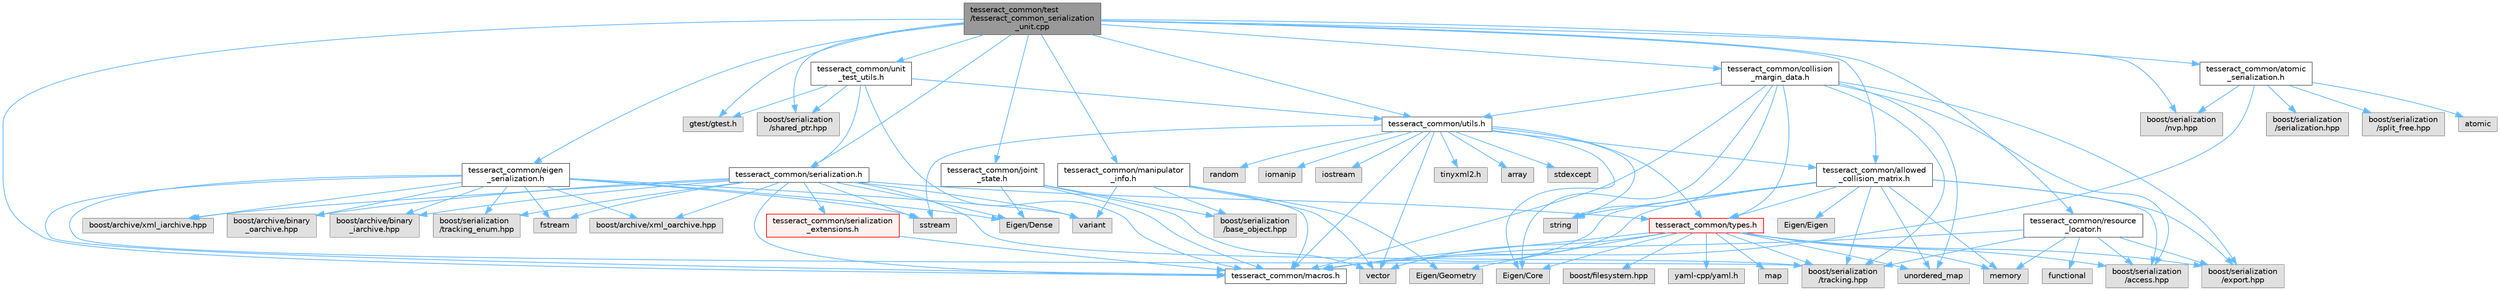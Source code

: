 digraph "tesseract_common/test/tesseract_common_serialization_unit.cpp"
{
 // LATEX_PDF_SIZE
  bgcolor="transparent";
  edge [fontname=Helvetica,fontsize=10,labelfontname=Helvetica,labelfontsize=10];
  node [fontname=Helvetica,fontsize=10,shape=box,height=0.2,width=0.4];
  Node1 [label="tesseract_common/test\l/tesseract_common_serialization\l_unit.cpp",height=0.2,width=0.4,color="gray40", fillcolor="grey60", style="filled", fontcolor="black",tooltip="Tests serialization of types in tesseract_common."];
  Node1 -> Node2 [color="steelblue1",style="solid"];
  Node2 [label="tesseract_common/macros.h",height=0.2,width=0.4,color="grey40", fillcolor="white", style="filled",URL="$de/d3c/macros_8h.html",tooltip="Common Tesseract Macros."];
  Node1 -> Node3 [color="steelblue1",style="solid"];
  Node3 [label="gtest/gtest.h",height=0.2,width=0.4,color="grey60", fillcolor="#E0E0E0", style="filled",tooltip=" "];
  Node1 -> Node4 [color="steelblue1",style="solid"];
  Node4 [label="boost/serialization\l/shared_ptr.hpp",height=0.2,width=0.4,color="grey60", fillcolor="#E0E0E0", style="filled",tooltip=" "];
  Node1 -> Node5 [color="steelblue1",style="solid"];
  Node5 [label="boost/serialization\l/nvp.hpp",height=0.2,width=0.4,color="grey60", fillcolor="#E0E0E0", style="filled",tooltip=" "];
  Node1 -> Node6 [color="steelblue1",style="solid"];
  Node6 [label="tesseract_common/eigen\l_serialization.h",height=0.2,width=0.4,color="grey40", fillcolor="white", style="filled",URL="$d1/df1/eigen__serialization_8h.html",tooltip=" "];
  Node6 -> Node2 [color="steelblue1",style="solid"];
  Node6 -> Node7 [color="steelblue1",style="solid"];
  Node7 [label="variant",height=0.2,width=0.4,color="grey60", fillcolor="#E0E0E0", style="filled",tooltip=" "];
  Node6 -> Node8 [color="steelblue1",style="solid"];
  Node8 [label="Eigen/Dense",height=0.2,width=0.4,color="grey60", fillcolor="#E0E0E0", style="filled",tooltip=" "];
  Node6 -> Node9 [color="steelblue1",style="solid"];
  Node9 [label="fstream",height=0.2,width=0.4,color="grey60", fillcolor="#E0E0E0", style="filled",tooltip=" "];
  Node6 -> Node10 [color="steelblue1",style="solid"];
  Node10 [label="sstream",height=0.2,width=0.4,color="grey60", fillcolor="#E0E0E0", style="filled",tooltip=" "];
  Node6 -> Node11 [color="steelblue1",style="solid"];
  Node11 [label="boost/archive/xml_oarchive.hpp",height=0.2,width=0.4,color="grey60", fillcolor="#E0E0E0", style="filled",tooltip=" "];
  Node6 -> Node12 [color="steelblue1",style="solid"];
  Node12 [label="boost/archive/xml_iarchive.hpp",height=0.2,width=0.4,color="grey60", fillcolor="#E0E0E0", style="filled",tooltip=" "];
  Node6 -> Node13 [color="steelblue1",style="solid"];
  Node13 [label="boost/archive/binary\l_oarchive.hpp",height=0.2,width=0.4,color="grey60", fillcolor="#E0E0E0", style="filled",tooltip=" "];
  Node6 -> Node14 [color="steelblue1",style="solid"];
  Node14 [label="boost/archive/binary\l_iarchive.hpp",height=0.2,width=0.4,color="grey60", fillcolor="#E0E0E0", style="filled",tooltip=" "];
  Node6 -> Node15 [color="steelblue1",style="solid"];
  Node15 [label="boost/serialization\l/tracking.hpp",height=0.2,width=0.4,color="grey60", fillcolor="#E0E0E0", style="filled",tooltip=" "];
  Node6 -> Node16 [color="steelblue1",style="solid"];
  Node16 [label="boost/serialization\l/tracking_enum.hpp",height=0.2,width=0.4,color="grey60", fillcolor="#E0E0E0", style="filled",tooltip=" "];
  Node1 -> Node17 [color="steelblue1",style="solid"];
  Node17 [label="tesseract_common/serialization.h",height=0.2,width=0.4,color="grey40", fillcolor="white", style="filled",URL="$dd/d50/serialization_8h.html",tooltip="Additional Boost serialization wrappers."];
  Node17 -> Node2 [color="steelblue1",style="solid"];
  Node17 -> Node7 [color="steelblue1",style="solid"];
  Node17 -> Node8 [color="steelblue1",style="solid"];
  Node17 -> Node9 [color="steelblue1",style="solid"];
  Node17 -> Node10 [color="steelblue1",style="solid"];
  Node17 -> Node11 [color="steelblue1",style="solid"];
  Node17 -> Node12 [color="steelblue1",style="solid"];
  Node17 -> Node13 [color="steelblue1",style="solid"];
  Node17 -> Node14 [color="steelblue1",style="solid"];
  Node17 -> Node15 [color="steelblue1",style="solid"];
  Node17 -> Node16 [color="steelblue1",style="solid"];
  Node17 -> Node18 [color="steelblue1",style="solid"];
  Node18 [label="tesseract_common/types.h",height=0.2,width=0.4,color="red", fillcolor="#FFF0F0", style="filled",URL="$dd/ddb/tesseract__common_2include_2tesseract__common_2types_8h.html",tooltip="Common Tesseract Types."];
  Node18 -> Node2 [color="steelblue1",style="solid"];
  Node18 -> Node19 [color="steelblue1",style="solid"];
  Node19 [label="boost/serialization\l/access.hpp",height=0.2,width=0.4,color="grey60", fillcolor="#E0E0E0", style="filled",tooltip=" "];
  Node18 -> Node20 [color="steelblue1",style="solid"];
  Node20 [label="Eigen/Core",height=0.2,width=0.4,color="grey60", fillcolor="#E0E0E0", style="filled",tooltip=" "];
  Node18 -> Node21 [color="steelblue1",style="solid"];
  Node21 [label="Eigen/Geometry",height=0.2,width=0.4,color="grey60", fillcolor="#E0E0E0", style="filled",tooltip=" "];
  Node18 -> Node22 [color="steelblue1",style="solid"];
  Node22 [label="vector",height=0.2,width=0.4,color="grey60", fillcolor="#E0E0E0", style="filled",tooltip=" "];
  Node18 -> Node23 [color="steelblue1",style="solid"];
  Node23 [label="memory",height=0.2,width=0.4,color="grey60", fillcolor="#E0E0E0", style="filled",tooltip=" "];
  Node18 -> Node24 [color="steelblue1",style="solid"];
  Node24 [label="map",height=0.2,width=0.4,color="grey60", fillcolor="#E0E0E0", style="filled",tooltip=" "];
  Node18 -> Node25 [color="steelblue1",style="solid"];
  Node25 [label="unordered_map",height=0.2,width=0.4,color="grey60", fillcolor="#E0E0E0", style="filled",tooltip=" "];
  Node18 -> Node26 [color="steelblue1",style="solid"];
  Node26 [label="boost/filesystem.hpp",height=0.2,width=0.4,color="grey60", fillcolor="#E0E0E0", style="filled",tooltip=" "];
  Node18 -> Node27 [color="steelblue1",style="solid"];
  Node27 [label="yaml-cpp/yaml.h",height=0.2,width=0.4,color="grey60", fillcolor="#E0E0E0", style="filled",tooltip=" "];
  Node18 -> Node30 [color="steelblue1",style="solid"];
  Node30 [label="boost/serialization\l/export.hpp",height=0.2,width=0.4,color="grey60", fillcolor="#E0E0E0", style="filled",tooltip=" "];
  Node18 -> Node15 [color="steelblue1",style="solid"];
  Node17 -> Node31 [color="steelblue1",style="solid"];
  Node31 [label="tesseract_common/serialization\l_extensions.h",height=0.2,width=0.4,color="red", fillcolor="#FFF0F0", style="filled",URL="$d5/d03/serialization__extensions_8h.html",tooltip="Boost serialization class extension macros and helpers."];
  Node31 -> Node2 [color="steelblue1",style="solid"];
  Node1 -> Node36 [color="steelblue1",style="solid"];
  Node36 [label="tesseract_common/unit\l_test_utils.h",height=0.2,width=0.4,color="grey40", fillcolor="white", style="filled",URL="$d2/d05/unit__test__utils_8h.html",tooltip="Common Tesseract unit test utilities."];
  Node36 -> Node2 [color="steelblue1",style="solid"];
  Node36 -> Node3 [color="steelblue1",style="solid"];
  Node36 -> Node4 [color="steelblue1",style="solid"];
  Node36 -> Node17 [color="steelblue1",style="solid"];
  Node36 -> Node37 [color="steelblue1",style="solid"];
  Node37 [label="tesseract_common/utils.h",height=0.2,width=0.4,color="grey40", fillcolor="white", style="filled",URL="$dc/d79/tesseract__common_2include_2tesseract__common_2utils_8h.html",tooltip="Common Tesseract Utility Functions."];
  Node37 -> Node2 [color="steelblue1",style="solid"];
  Node37 -> Node35 [color="steelblue1",style="solid"];
  Node35 [label="array",height=0.2,width=0.4,color="grey60", fillcolor="#E0E0E0", style="filled",tooltip=" "];
  Node37 -> Node22 [color="steelblue1",style="solid"];
  Node37 -> Node38 [color="steelblue1",style="solid"];
  Node38 [label="string",height=0.2,width=0.4,color="grey60", fillcolor="#E0E0E0", style="filled",tooltip=" "];
  Node37 -> Node10 [color="steelblue1",style="solid"];
  Node37 -> Node39 [color="steelblue1",style="solid"];
  Node39 [label="stdexcept",height=0.2,width=0.4,color="grey60", fillcolor="#E0E0E0", style="filled",tooltip=" "];
  Node37 -> Node40 [color="steelblue1",style="solid"];
  Node40 [label="random",height=0.2,width=0.4,color="grey60", fillcolor="#E0E0E0", style="filled",tooltip=" "];
  Node37 -> Node41 [color="steelblue1",style="solid"];
  Node41 [label="iomanip",height=0.2,width=0.4,color="grey60", fillcolor="#E0E0E0", style="filled",tooltip=" "];
  Node37 -> Node20 [color="steelblue1",style="solid"];
  Node37 -> Node42 [color="steelblue1",style="solid"];
  Node42 [label="iostream",height=0.2,width=0.4,color="grey60", fillcolor="#E0E0E0", style="filled",tooltip=" "];
  Node37 -> Node43 [color="steelblue1",style="solid"];
  Node43 [label="tinyxml2.h",height=0.2,width=0.4,color="grey60", fillcolor="#E0E0E0", style="filled",tooltip=" "];
  Node37 -> Node44 [color="steelblue1",style="solid"];
  Node44 [label="tesseract_common/allowed\l_collision_matrix.h",height=0.2,width=0.4,color="grey40", fillcolor="white", style="filled",URL="$d2/d01/allowed__collision__matrix_8h.html",tooltip=" "];
  Node44 -> Node2 [color="steelblue1",style="solid"];
  Node44 -> Node19 [color="steelblue1",style="solid"];
  Node44 -> Node38 [color="steelblue1",style="solid"];
  Node44 -> Node22 [color="steelblue1",style="solid"];
  Node44 -> Node23 [color="steelblue1",style="solid"];
  Node44 -> Node45 [color="steelblue1",style="solid"];
  Node45 [label="Eigen/Eigen",height=0.2,width=0.4,color="grey60", fillcolor="#E0E0E0", style="filled",tooltip=" "];
  Node44 -> Node25 [color="steelblue1",style="solid"];
  Node44 -> Node18 [color="steelblue1",style="solid"];
  Node44 -> Node30 [color="steelblue1",style="solid"];
  Node44 -> Node15 [color="steelblue1",style="solid"];
  Node37 -> Node18 [color="steelblue1",style="solid"];
  Node1 -> Node37 [color="steelblue1",style="solid"];
  Node1 -> Node44 [color="steelblue1",style="solid"];
  Node1 -> Node46 [color="steelblue1",style="solid"];
  Node46 [label="tesseract_common/collision\l_margin_data.h",height=0.2,width=0.4,color="grey40", fillcolor="white", style="filled",URL="$d4/da8/collision__margin__data_8h.html",tooltip="This is used to store collision margin information."];
  Node46 -> Node2 [color="steelblue1",style="solid"];
  Node46 -> Node19 [color="steelblue1",style="solid"];
  Node46 -> Node20 [color="steelblue1",style="solid"];
  Node46 -> Node38 [color="steelblue1",style="solid"];
  Node46 -> Node25 [color="steelblue1",style="solid"];
  Node46 -> Node18 [color="steelblue1",style="solid"];
  Node46 -> Node37 [color="steelblue1",style="solid"];
  Node46 -> Node30 [color="steelblue1",style="solid"];
  Node46 -> Node15 [color="steelblue1",style="solid"];
  Node1 -> Node47 [color="steelblue1",style="solid"];
  Node47 [label="tesseract_common/atomic\l_serialization.h",height=0.2,width=0.4,color="grey40", fillcolor="white", style="filled",URL="$d5/dbf/atomic__serialization_8h.html",tooltip="Additional Boost serialization wrappers."];
  Node47 -> Node2 [color="steelblue1",style="solid"];
  Node47 -> Node48 [color="steelblue1",style="solid"];
  Node48 [label="boost/serialization\l/serialization.hpp",height=0.2,width=0.4,color="grey60", fillcolor="#E0E0E0", style="filled",tooltip=" "];
  Node47 -> Node49 [color="steelblue1",style="solid"];
  Node49 [label="boost/serialization\l/split_free.hpp",height=0.2,width=0.4,color="grey60", fillcolor="#E0E0E0", style="filled",tooltip=" "];
  Node47 -> Node5 [color="steelblue1",style="solid"];
  Node47 -> Node50 [color="steelblue1",style="solid"];
  Node50 [label="atomic",height=0.2,width=0.4,color="grey60", fillcolor="#E0E0E0", style="filled",tooltip=" "];
  Node1 -> Node51 [color="steelblue1",style="solid"];
  Node51 [label="tesseract_common/joint\l_state.h",height=0.2,width=0.4,color="grey40", fillcolor="white", style="filled",URL="$d4/dc4/joint__state_8h.html",tooltip="Tesseract Joint State."];
  Node51 -> Node2 [color="steelblue1",style="solid"];
  Node51 -> Node8 [color="steelblue1",style="solid"];
  Node51 -> Node22 [color="steelblue1",style="solid"];
  Node51 -> Node29 [color="steelblue1",style="solid"];
  Node29 [label="boost/serialization\l/base_object.hpp",height=0.2,width=0.4,color="grey60", fillcolor="#E0E0E0", style="filled",tooltip=" "];
  Node1 -> Node52 [color="steelblue1",style="solid"];
  Node52 [label="tesseract_common/manipulator\l_info.h",height=0.2,width=0.4,color="grey40", fillcolor="white", style="filled",URL="$d5/df5/manipulator__info_8h.html",tooltip=" "];
  Node52 -> Node2 [color="steelblue1",style="solid"];
  Node52 -> Node22 [color="steelblue1",style="solid"];
  Node52 -> Node7 [color="steelblue1",style="solid"];
  Node52 -> Node21 [color="steelblue1",style="solid"];
  Node52 -> Node29 [color="steelblue1",style="solid"];
  Node1 -> Node53 [color="steelblue1",style="solid"];
  Node53 [label="tesseract_common/resource\l_locator.h",height=0.2,width=0.4,color="grey40", fillcolor="white", style="filled",URL="$d3/d95/resource__locator_8h.html",tooltip="Locate and retrieve resource data."];
  Node53 -> Node2 [color="steelblue1",style="solid"];
  Node53 -> Node19 [color="steelblue1",style="solid"];
  Node53 -> Node54 [color="steelblue1",style="solid"];
  Node54 [label="functional",height=0.2,width=0.4,color="grey60", fillcolor="#E0E0E0", style="filled",tooltip=" "];
  Node53 -> Node23 [color="steelblue1",style="solid"];
  Node53 -> Node30 [color="steelblue1",style="solid"];
  Node53 -> Node15 [color="steelblue1",style="solid"];
}
